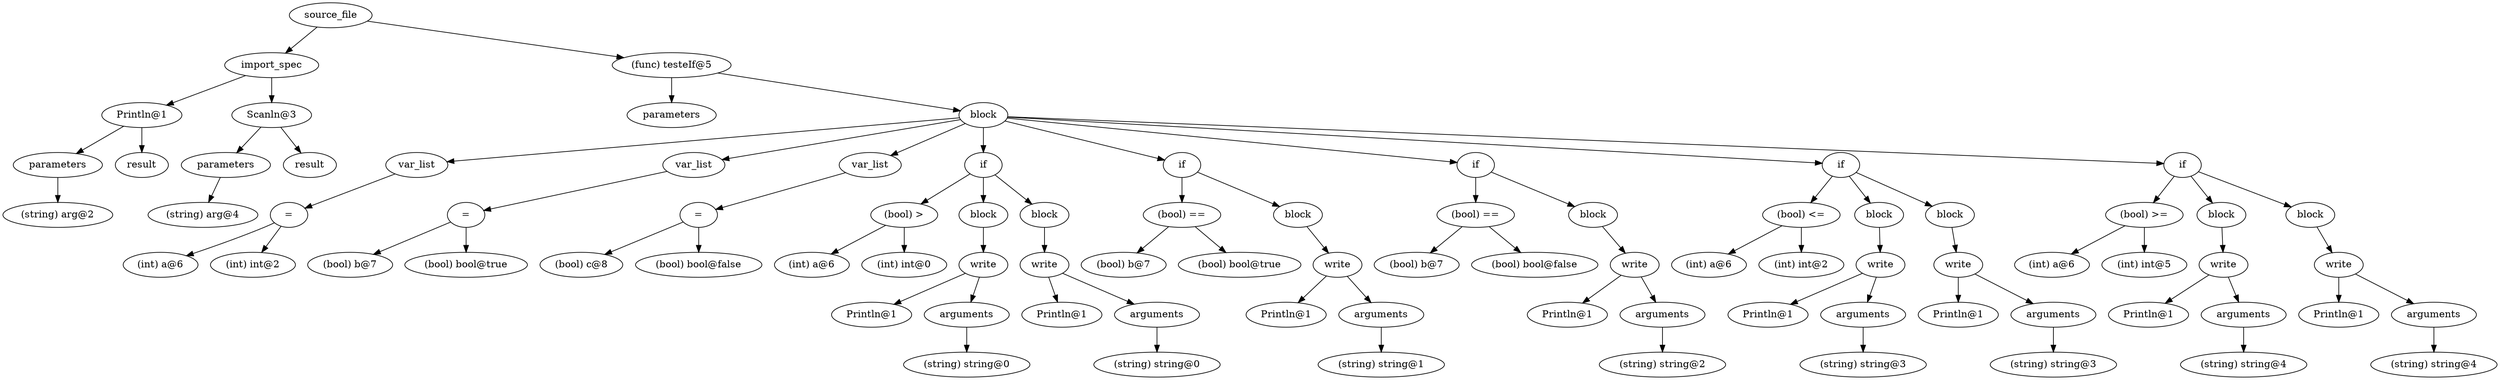 digraph {
graph [ordering="out"];
node0[label="source_file"];
node1[label="import_spec"];
node2[label="Println@1"];
node3[label="parameters"];
node4[label="(string) arg@2"];
node3 -> node4;
node2 -> node3;
node5[label="result"];
node2 -> node5;
node1 -> node2;
node6[label="Scanln@3"];
node7[label="parameters"];
node8[label="(string) arg@4"];
node7 -> node8;
node6 -> node7;
node9[label="result"];
node6 -> node9;
node1 -> node6;
node0 -> node1;
node10[label="(func) testeIf@5"];
node11[label="parameters"];
node10 -> node11;
node12[label="block"];
node13[label="var_list"];
node14[label="="];
node15[label="(int) a@6"];
node14 -> node15;
node16[label="(int) int@2"];
node14 -> node16;
node13 -> node14;
node12 -> node13;
node17[label="var_list"];
node18[label="="];
node19[label="(bool) b@7"];
node18 -> node19;
node20[label="(bool) bool@true"];
node18 -> node20;
node17 -> node18;
node12 -> node17;
node21[label="var_list"];
node22[label="="];
node23[label="(bool) c@8"];
node22 -> node23;
node24[label="(bool) bool@false"];
node22 -> node24;
node21 -> node22;
node12 -> node21;
node25[label="if"];
node26[label="(bool) >"];
node27[label="(int) a@6"];
node26 -> node27;
node28[label="(int) int@0"];
node26 -> node28;
node25 -> node26;
node29[label="block"];
node30[label="write"];
node31[label="Println@1"];
node30 -> node31;
node32[label="arguments"];
node33[label="(string) string@0"];
node32 -> node33;
node30 -> node32;
node29 -> node30;
node25 -> node29;
node34[label="block"];
node35[label="write"];
node36[label="Println@1"];
node35 -> node36;
node37[label="arguments"];
node38[label="(string) string@0"];
node37 -> node38;
node35 -> node37;
node34 -> node35;
node25 -> node34;
node12 -> node25;
node39[label="if"];
node40[label="(bool) =="];
node41[label="(bool) b@7"];
node40 -> node41;
node42[label="(bool) bool@true"];
node40 -> node42;
node39 -> node40;
node43[label="block"];
node44[label="write"];
node45[label="Println@1"];
node44 -> node45;
node46[label="arguments"];
node47[label="(string) string@1"];
node46 -> node47;
node44 -> node46;
node43 -> node44;
node39 -> node43;
node12 -> node39;
node48[label="if"];
node49[label="(bool) =="];
node50[label="(bool) b@7"];
node49 -> node50;
node51[label="(bool) bool@false"];
node49 -> node51;
node48 -> node49;
node52[label="block"];
node53[label="write"];
node54[label="Println@1"];
node53 -> node54;
node55[label="arguments"];
node56[label="(string) string@2"];
node55 -> node56;
node53 -> node55;
node52 -> node53;
node48 -> node52;
node12 -> node48;
node57[label="if"];
node58[label="(bool) <="];
node59[label="(int) a@6"];
node58 -> node59;
node60[label="(int) int@2"];
node58 -> node60;
node57 -> node58;
node61[label="block"];
node62[label="write"];
node63[label="Println@1"];
node62 -> node63;
node64[label="arguments"];
node65[label="(string) string@3"];
node64 -> node65;
node62 -> node64;
node61 -> node62;
node57 -> node61;
node66[label="block"];
node67[label="write"];
node68[label="Println@1"];
node67 -> node68;
node69[label="arguments"];
node70[label="(string) string@3"];
node69 -> node70;
node67 -> node69;
node66 -> node67;
node57 -> node66;
node12 -> node57;
node71[label="if"];
node72[label="(bool) >="];
node73[label="(int) a@6"];
node72 -> node73;
node74[label="(int) int@5"];
node72 -> node74;
node71 -> node72;
node75[label="block"];
node76[label="write"];
node77[label="Println@1"];
node76 -> node77;
node78[label="arguments"];
node79[label="(string) string@4"];
node78 -> node79;
node76 -> node78;
node75 -> node76;
node71 -> node75;
node80[label="block"];
node81[label="write"];
node82[label="Println@1"];
node81 -> node82;
node83[label="arguments"];
node84[label="(string) string@4"];
node83 -> node84;
node81 -> node83;
node80 -> node81;
node71 -> node80;
node12 -> node71;
node10 -> node12;
node0 -> node10;
}
